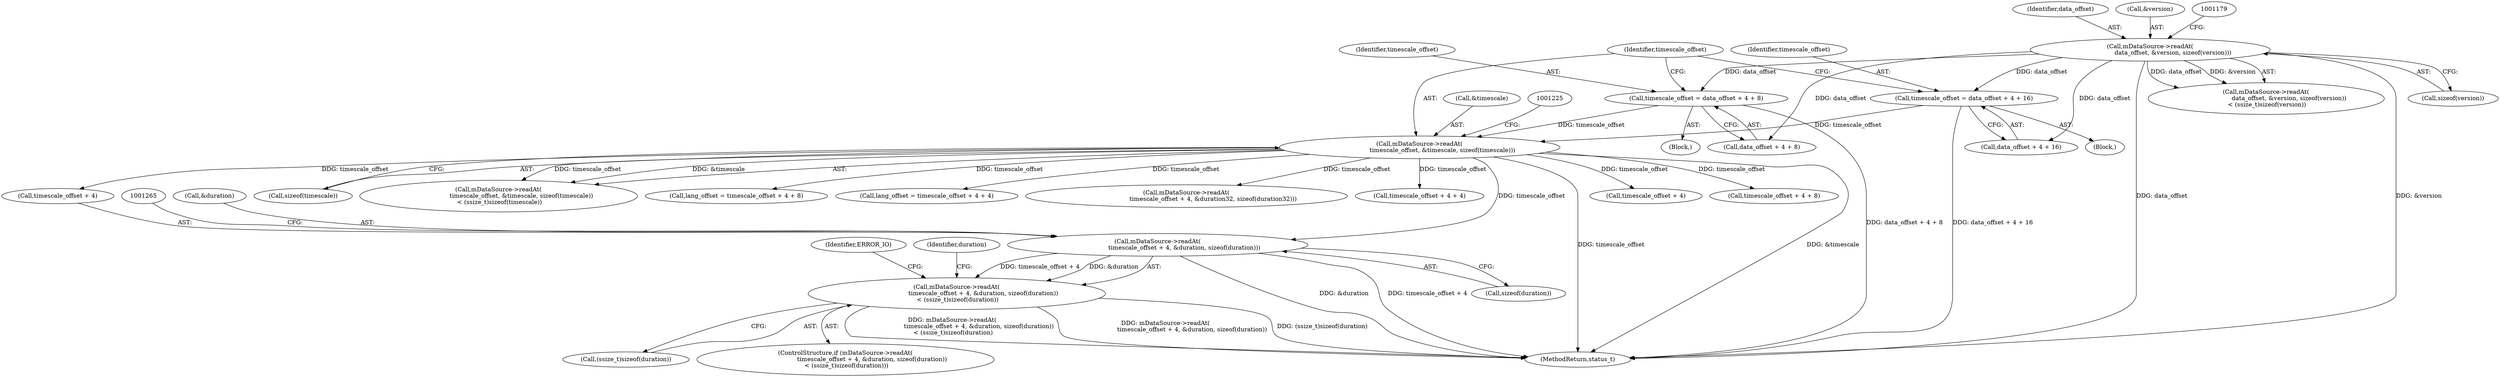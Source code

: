digraph "0_Android_e7142a0703bc93f75e213e96ebc19000022afed9@API" {
"1001256" [label="(Call,mDataSource->readAt(\n                            timescale_offset + 4, &duration, sizeof(duration)))"];
"1001218" [label="(Call,mDataSource->readAt(\n                        timescale_offset, &timescale, sizeof(timescale)))"];
"1001191" [label="(Call,timescale_offset = data_offset + 4 + 16)"];
"1001172" [label="(Call,mDataSource->readAt(\n                        data_offset, &version, sizeof(version)))"];
"1001204" [label="(Call,timescale_offset = data_offset + 4 + 8)"];
"1001255" [label="(Call,mDataSource->readAt(\n                            timescale_offset + 4, &duration, sizeof(duration))\n < (ssize_t)sizeof(duration))"];
"1001173" [label="(Identifier,data_offset)"];
"1001254" [label="(ControlStructure,if (mDataSource->readAt(\n                            timescale_offset + 4, &duration, sizeof(duration))\n < (ssize_t)sizeof(duration)))"];
"1001287" [label="(Call,timescale_offset + 4)"];
"1001262" [label="(Call,sizeof(duration))"];
"1001204" [label="(Call,timescale_offset = data_offset + 4 + 8)"];
"1001205" [label="(Identifier,timescale_offset)"];
"1001273" [label="(Identifier,duration)"];
"1001339" [label="(Call,timescale_offset + 4 + 8)"];
"1001190" [label="(Block,)"];
"1001256" [label="(Call,mDataSource->readAt(\n                            timescale_offset + 4, &duration, sizeof(duration)))"];
"1001219" [label="(Identifier,timescale_offset)"];
"1001220" [label="(Call,&timescale)"];
"1001191" [label="(Call,timescale_offset = data_offset + 4 + 16)"];
"1001222" [label="(Call,sizeof(timescale))"];
"1001270" [label="(Identifier,ERROR_IO)"];
"1001260" [label="(Call,&duration)"];
"1001192" [label="(Identifier,timescale_offset)"];
"1001217" [label="(Call,mDataSource->readAt(\n                        timescale_offset, &timescale, sizeof(timescale))\n < (ssize_t)sizeof(timescale))"];
"1001206" [label="(Call,data_offset + 4 + 8)"];
"1001171" [label="(Call,mDataSource->readAt(\n                        data_offset, &version, sizeof(version))\n < (ssize_t)sizeof(version))"];
"1001255" [label="(Call,mDataSource->readAt(\n                            timescale_offset + 4, &duration, sizeof(duration))\n < (ssize_t)sizeof(duration))"];
"1001337" [label="(Call,lang_offset = timescale_offset + 4 + 8)"];
"1001172" [label="(Call,mDataSource->readAt(\n                        data_offset, &version, sizeof(version)))"];
"1003275" [label="(MethodReturn,status_t)"];
"1001350" [label="(Call,lang_offset = timescale_offset + 4 + 4)"];
"1001264" [label="(Call,(ssize_t)sizeof(duration))"];
"1001257" [label="(Call,timescale_offset + 4)"];
"1001203" [label="(Block,)"];
"1001286" [label="(Call,mDataSource->readAt(\n                            timescale_offset + 4, &duration32, sizeof(duration32)))"];
"1001193" [label="(Call,data_offset + 4 + 16)"];
"1001352" [label="(Call,timescale_offset + 4 + 4)"];
"1001218" [label="(Call,mDataSource->readAt(\n                        timescale_offset, &timescale, sizeof(timescale)))"];
"1001176" [label="(Call,sizeof(version))"];
"1001174" [label="(Call,&version)"];
"1001256" -> "1001255"  [label="AST: "];
"1001256" -> "1001262"  [label="CFG: "];
"1001257" -> "1001256"  [label="AST: "];
"1001260" -> "1001256"  [label="AST: "];
"1001262" -> "1001256"  [label="AST: "];
"1001265" -> "1001256"  [label="CFG: "];
"1001256" -> "1003275"  [label="DDG: timescale_offset + 4"];
"1001256" -> "1003275"  [label="DDG: &duration"];
"1001256" -> "1001255"  [label="DDG: timescale_offset + 4"];
"1001256" -> "1001255"  [label="DDG: &duration"];
"1001218" -> "1001256"  [label="DDG: timescale_offset"];
"1001218" -> "1001217"  [label="AST: "];
"1001218" -> "1001222"  [label="CFG: "];
"1001219" -> "1001218"  [label="AST: "];
"1001220" -> "1001218"  [label="AST: "];
"1001222" -> "1001218"  [label="AST: "];
"1001225" -> "1001218"  [label="CFG: "];
"1001218" -> "1003275"  [label="DDG: &timescale"];
"1001218" -> "1003275"  [label="DDG: timescale_offset"];
"1001218" -> "1001217"  [label="DDG: timescale_offset"];
"1001218" -> "1001217"  [label="DDG: &timescale"];
"1001191" -> "1001218"  [label="DDG: timescale_offset"];
"1001204" -> "1001218"  [label="DDG: timescale_offset"];
"1001218" -> "1001257"  [label="DDG: timescale_offset"];
"1001218" -> "1001286"  [label="DDG: timescale_offset"];
"1001218" -> "1001287"  [label="DDG: timescale_offset"];
"1001218" -> "1001337"  [label="DDG: timescale_offset"];
"1001218" -> "1001339"  [label="DDG: timescale_offset"];
"1001218" -> "1001350"  [label="DDG: timescale_offset"];
"1001218" -> "1001352"  [label="DDG: timescale_offset"];
"1001191" -> "1001190"  [label="AST: "];
"1001191" -> "1001193"  [label="CFG: "];
"1001192" -> "1001191"  [label="AST: "];
"1001193" -> "1001191"  [label="AST: "];
"1001219" -> "1001191"  [label="CFG: "];
"1001191" -> "1003275"  [label="DDG: data_offset + 4 + 16"];
"1001172" -> "1001191"  [label="DDG: data_offset"];
"1001172" -> "1001171"  [label="AST: "];
"1001172" -> "1001176"  [label="CFG: "];
"1001173" -> "1001172"  [label="AST: "];
"1001174" -> "1001172"  [label="AST: "];
"1001176" -> "1001172"  [label="AST: "];
"1001179" -> "1001172"  [label="CFG: "];
"1001172" -> "1003275"  [label="DDG: data_offset"];
"1001172" -> "1003275"  [label="DDG: &version"];
"1001172" -> "1001171"  [label="DDG: data_offset"];
"1001172" -> "1001171"  [label="DDG: &version"];
"1001172" -> "1001193"  [label="DDG: data_offset"];
"1001172" -> "1001204"  [label="DDG: data_offset"];
"1001172" -> "1001206"  [label="DDG: data_offset"];
"1001204" -> "1001203"  [label="AST: "];
"1001204" -> "1001206"  [label="CFG: "];
"1001205" -> "1001204"  [label="AST: "];
"1001206" -> "1001204"  [label="AST: "];
"1001219" -> "1001204"  [label="CFG: "];
"1001204" -> "1003275"  [label="DDG: data_offset + 4 + 8"];
"1001255" -> "1001254"  [label="AST: "];
"1001255" -> "1001264"  [label="CFG: "];
"1001264" -> "1001255"  [label="AST: "];
"1001270" -> "1001255"  [label="CFG: "];
"1001273" -> "1001255"  [label="CFG: "];
"1001255" -> "1003275"  [label="DDG: mDataSource->readAt(\n                            timescale_offset + 4, &duration, sizeof(duration))\n < (ssize_t)sizeof(duration)"];
"1001255" -> "1003275"  [label="DDG: mDataSource->readAt(\n                            timescale_offset + 4, &duration, sizeof(duration))"];
"1001255" -> "1003275"  [label="DDG: (ssize_t)sizeof(duration)"];
}
